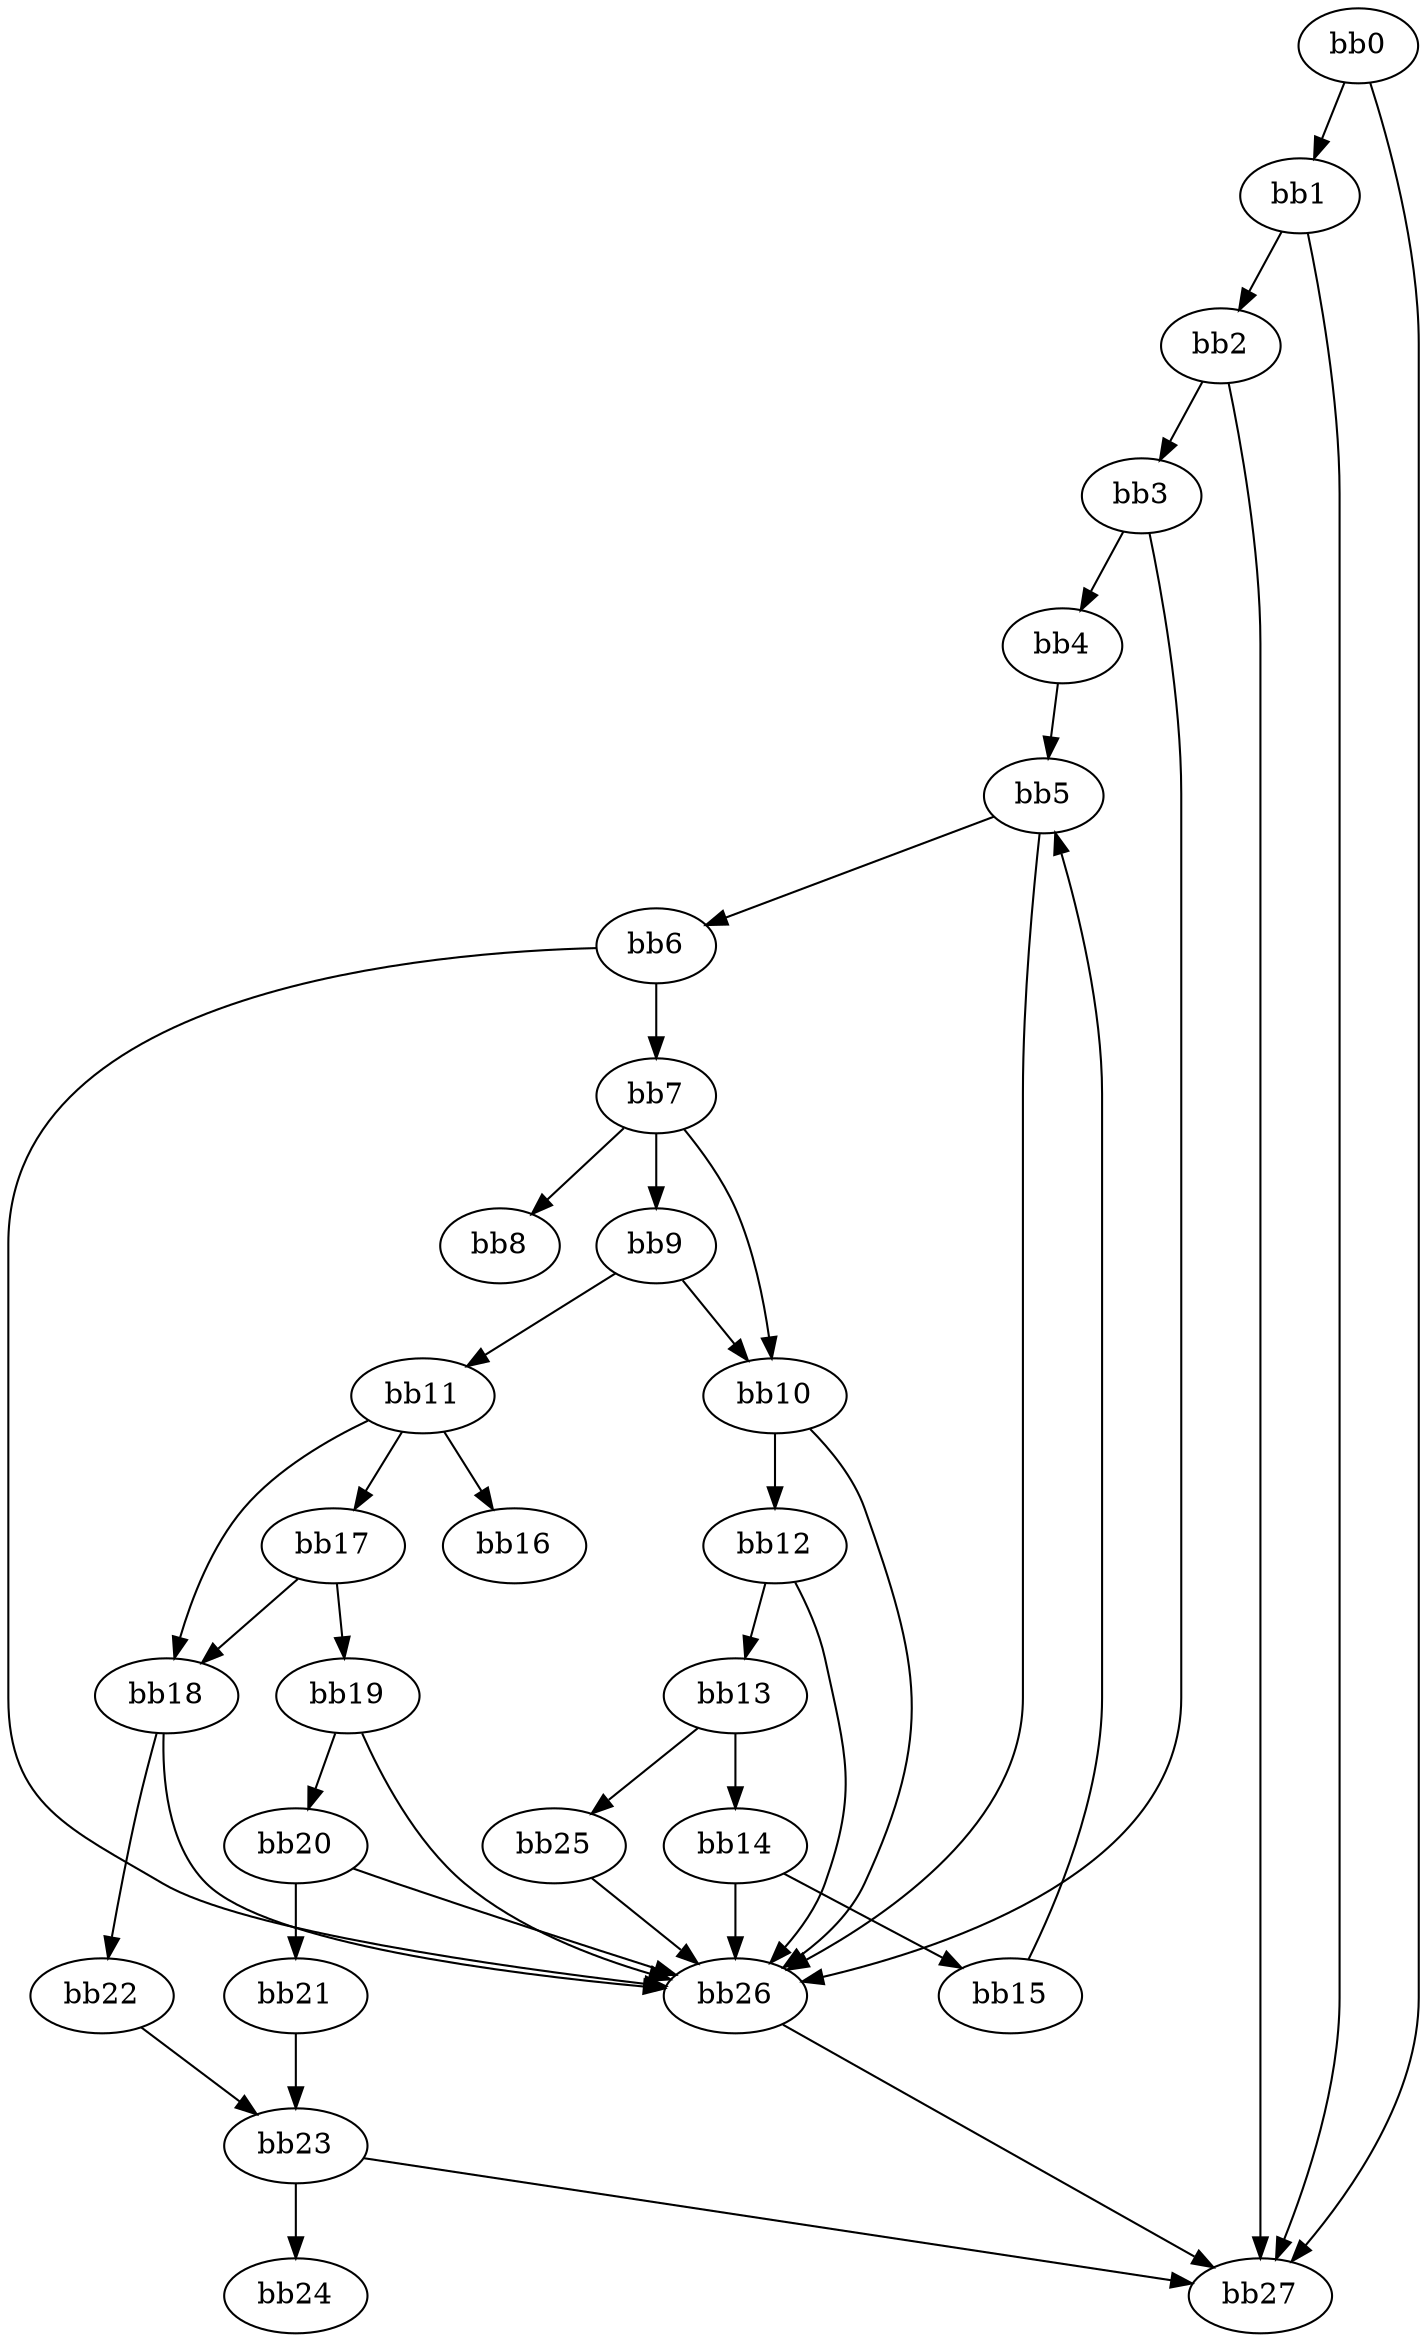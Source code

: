 digraph {
    0 [ label = "bb0\l" ]
    1 [ label = "bb1\l" ]
    2 [ label = "bb2\l" ]
    3 [ label = "bb3\l" ]
    4 [ label = "bb4\l" ]
    5 [ label = "bb5\l" ]
    6 [ label = "bb6\l" ]
    7 [ label = "bb7\l" ]
    8 [ label = "bb8\l" ]
    9 [ label = "bb9\l" ]
    10 [ label = "bb10\l" ]
    11 [ label = "bb11\l" ]
    12 [ label = "bb12\l" ]
    13 [ label = "bb13\l" ]
    14 [ label = "bb14\l" ]
    15 [ label = "bb15\l" ]
    16 [ label = "bb16\l" ]
    17 [ label = "bb17\l" ]
    18 [ label = "bb18\l" ]
    19 [ label = "bb19\l" ]
    20 [ label = "bb20\l" ]
    21 [ label = "bb21\l" ]
    22 [ label = "bb22\l" ]
    23 [ label = "bb23\l" ]
    24 [ label = "bb24\l" ]
    25 [ label = "bb25\l" ]
    26 [ label = "bb26\l" ]
    27 [ label = "bb27\l" ]
    0 -> 1 [ ]
    0 -> 27 [ ]
    1 -> 2 [ ]
    1 -> 27 [ ]
    2 -> 3 [ ]
    2 -> 27 [ ]
    3 -> 4 [ ]
    3 -> 26 [ ]
    4 -> 5 [ ]
    5 -> 6 [ ]
    5 -> 26 [ ]
    6 -> 7 [ ]
    6 -> 26 [ ]
    7 -> 8 [ ]
    7 -> 9 [ ]
    7 -> 10 [ ]
    9 -> 10 [ ]
    9 -> 11 [ ]
    10 -> 12 [ ]
    10 -> 26 [ ]
    11 -> 16 [ ]
    11 -> 17 [ ]
    11 -> 18 [ ]
    12 -> 13 [ ]
    12 -> 26 [ ]
    13 -> 14 [ ]
    13 -> 25 [ ]
    14 -> 15 [ ]
    14 -> 26 [ ]
    15 -> 5 [ ]
    17 -> 18 [ ]
    17 -> 19 [ ]
    18 -> 22 [ ]
    18 -> 26 [ ]
    19 -> 20 [ ]
    19 -> 26 [ ]
    20 -> 21 [ ]
    20 -> 26 [ ]
    21 -> 23 [ ]
    22 -> 23 [ ]
    23 -> 24 [ ]
    23 -> 27 [ ]
    25 -> 26 [ ]
    26 -> 27 [ ]
}


